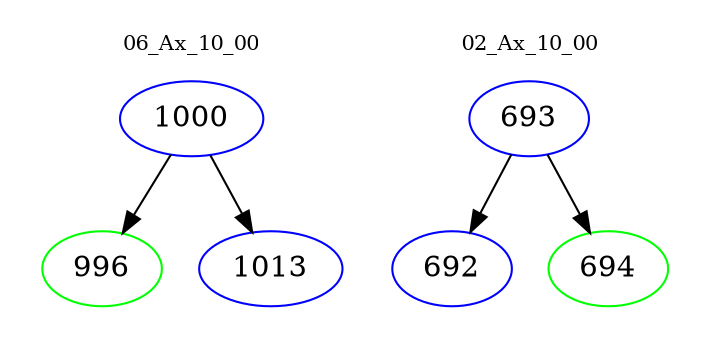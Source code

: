 digraph{
subgraph cluster_0 {
color = white
label = "06_Ax_10_00";
fontsize=10;
T0_1000 [label="1000", color="blue"]
T0_1000 -> T0_996 [color="black"]
T0_996 [label="996", color="green"]
T0_1000 -> T0_1013 [color="black"]
T0_1013 [label="1013", color="blue"]
}
subgraph cluster_1 {
color = white
label = "02_Ax_10_00";
fontsize=10;
T1_693 [label="693", color="blue"]
T1_693 -> T1_692 [color="black"]
T1_692 [label="692", color="blue"]
T1_693 -> T1_694 [color="black"]
T1_694 [label="694", color="green"]
}
}
